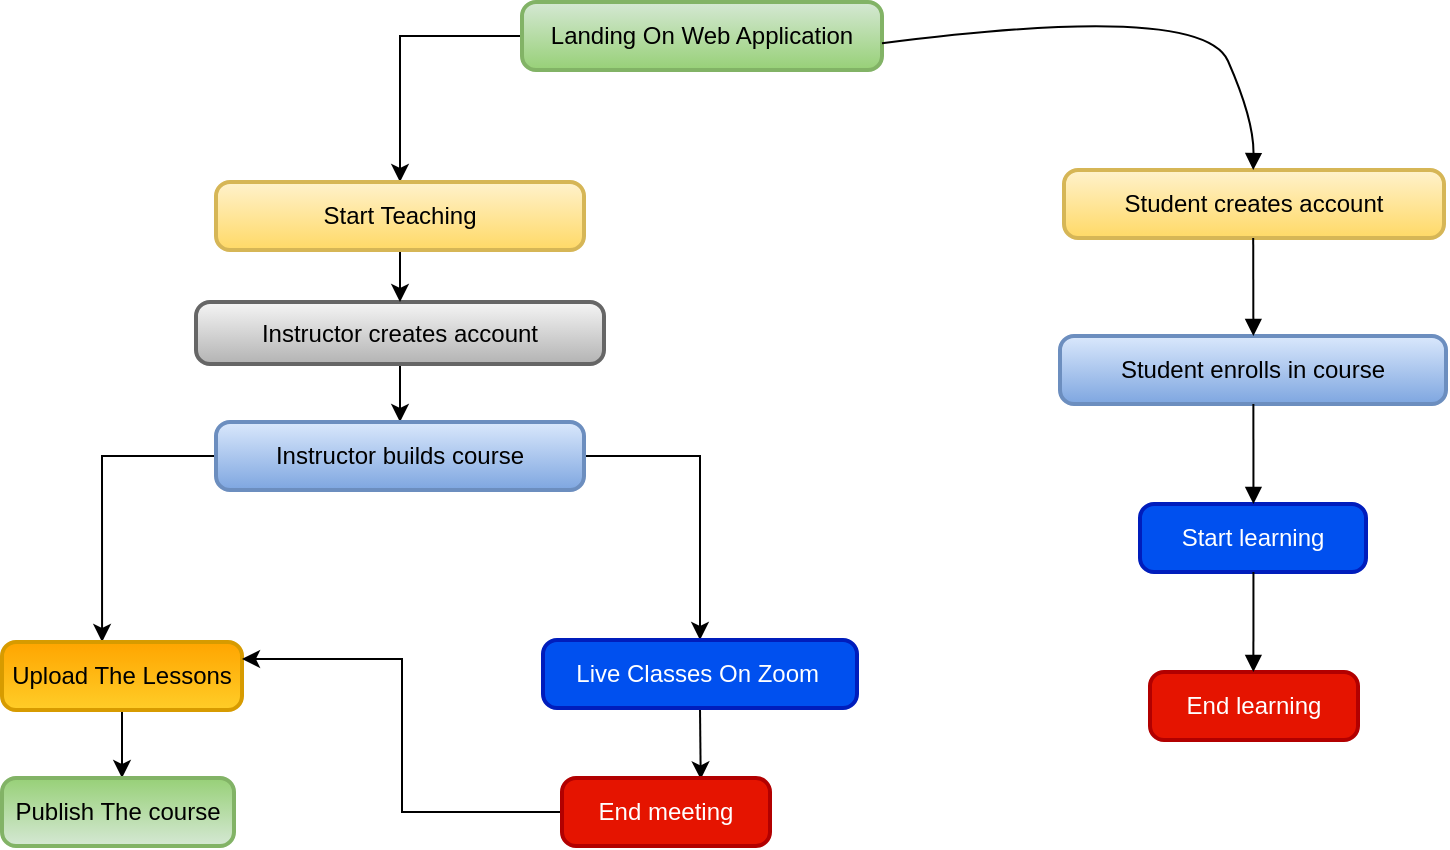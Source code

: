 <mxfile version="21.1.1" type="github">
  <diagram name="Page-1" id="Ba9efXdCyENm1gn2X2oc">
    <mxGraphModel dx="794" dy="1530" grid="1" gridSize="10" guides="1" tooltips="1" connect="1" arrows="1" fold="1" page="1" pageScale="1" pageWidth="850" pageHeight="1100" background="none" math="0" shadow="0">
      <root>
        <mxCell id="0" />
        <mxCell id="1" parent="0" />
        <mxCell id="UFlICYP3oJl1Q4FQACFf-45" style="edgeStyle=orthogonalEdgeStyle;rounded=0;orthogonalLoop=1;jettySize=auto;html=1;exitX=0;exitY=0.5;exitDx=0;exitDy=0;" edge="1" parent="1" source="2" target="UFlICYP3oJl1Q4FQACFf-25">
          <mxGeometry relative="1" as="geometry" />
        </mxCell>
        <mxCell id="2" value="Landing On Web Application" style="rounded=1;absoluteArcSize=1;arcSize=14;whiteSpace=wrap;strokeWidth=2;fillColor=#d5e8d4;strokeColor=#82b366;gradientColor=#97d077;" parent="1" vertex="1">
          <mxGeometry x="280" width="180" height="34" as="geometry" />
        </mxCell>
        <mxCell id="UFlICYP3oJl1Q4FQACFf-44" style="edgeStyle=orthogonalEdgeStyle;rounded=0;orthogonalLoop=1;jettySize=auto;html=1;exitX=0.5;exitY=1;exitDx=0;exitDy=0;entryX=0.5;entryY=0;entryDx=0;entryDy=0;" edge="1" parent="1" source="3" target="4">
          <mxGeometry relative="1" as="geometry" />
        </mxCell>
        <mxCell id="3" value="Instructor creates account" style="rounded=1;absoluteArcSize=1;arcSize=14;whiteSpace=wrap;strokeWidth=2;fillColor=#f5f5f5;strokeColor=#666666;gradientColor=#b3b3b3;" parent="1" vertex="1">
          <mxGeometry x="117" y="150" width="204" height="31" as="geometry" />
        </mxCell>
        <mxCell id="UFlICYP3oJl1Q4FQACFf-41" style="edgeStyle=orthogonalEdgeStyle;rounded=0;orthogonalLoop=1;jettySize=auto;html=1;exitX=0;exitY=0.5;exitDx=0;exitDy=0;entryX=0.417;entryY=0;entryDx=0;entryDy=0;entryPerimeter=0;" edge="1" parent="1" source="4" target="7">
          <mxGeometry relative="1" as="geometry" />
        </mxCell>
        <mxCell id="UFlICYP3oJl1Q4FQACFf-42" style="edgeStyle=orthogonalEdgeStyle;rounded=0;orthogonalLoop=1;jettySize=auto;html=1;exitX=1;exitY=0.5;exitDx=0;exitDy=0;entryX=0.5;entryY=0;entryDx=0;entryDy=0;" edge="1" parent="1" source="4" target="6">
          <mxGeometry relative="1" as="geometry" />
        </mxCell>
        <mxCell id="4" value="Instructor builds course" style="rounded=1;absoluteArcSize=1;arcSize=14;whiteSpace=wrap;strokeWidth=2;gradientColor=#7ea6e0;fillColor=#dae8fc;strokeColor=#6c8ebf;" parent="1" vertex="1">
          <mxGeometry x="127" y="210" width="184" height="34" as="geometry" />
        </mxCell>
        <mxCell id="UFlICYP3oJl1Q4FQACFf-37" style="edgeStyle=orthogonalEdgeStyle;rounded=0;orthogonalLoop=1;jettySize=auto;html=1;exitX=0.5;exitY=1;exitDx=0;exitDy=0;entryX=0.667;entryY=0.02;entryDx=0;entryDy=0;entryPerimeter=0;" edge="1" parent="1" source="6" target="UFlICYP3oJl1Q4FQACFf-23">
          <mxGeometry relative="1" as="geometry" />
        </mxCell>
        <mxCell id="6" value="Live Classes On Zoom " style="rounded=1;absoluteArcSize=1;arcSize=14;whiteSpace=wrap;strokeWidth=2;fillColor=#0050ef;strokeColor=#001DBC;fontColor=#ffffff;" parent="1" vertex="1">
          <mxGeometry x="290.5" y="319" width="157" height="34" as="geometry" />
        </mxCell>
        <mxCell id="UFlICYP3oJl1Q4FQACFf-29" style="edgeStyle=orthogonalEdgeStyle;rounded=0;orthogonalLoop=1;jettySize=auto;html=1;" edge="1" parent="1">
          <mxGeometry relative="1" as="geometry">
            <mxPoint x="90" y="270" as="targetPoint" />
            <mxPoint x="90" y="270" as="sourcePoint" />
          </mxGeometry>
        </mxCell>
        <mxCell id="UFlICYP3oJl1Q4FQACFf-35" value="" style="edgeStyle=orthogonalEdgeStyle;rounded=0;orthogonalLoop=1;jettySize=auto;html=1;" edge="1" parent="1" source="7" target="UFlICYP3oJl1Q4FQACFf-34">
          <mxGeometry relative="1" as="geometry">
            <Array as="points">
              <mxPoint x="78" y="340" />
              <mxPoint x="78" y="340" />
            </Array>
          </mxGeometry>
        </mxCell>
        <mxCell id="7" value="Upload The Lessons" style="rounded=1;absoluteArcSize=1;arcSize=14;whiteSpace=wrap;strokeWidth=2;fillColor=#ffcd28;strokeColor=#d79b00;gradientDirection=north;gradientColor=#ffa500;" parent="1" vertex="1">
          <mxGeometry x="20" y="320" width="120" height="34" as="geometry" />
        </mxCell>
        <mxCell id="9" value="Student creates account" style="rounded=1;absoluteArcSize=1;arcSize=14;whiteSpace=wrap;strokeWidth=2;fillColor=#fff2cc;strokeColor=#d6b656;gradientColor=#ffd966;" parent="1" vertex="1">
          <mxGeometry x="551" y="84" width="190" height="34" as="geometry" />
        </mxCell>
        <mxCell id="10" value="Student enrolls in course" style="rounded=1;absoluteArcSize=1;arcSize=14;whiteSpace=wrap;strokeWidth=2;fillColor=#dae8fc;gradientColor=#7ea6e0;strokeColor=#6c8ebf;" parent="1" vertex="1">
          <mxGeometry x="549" y="167" width="193" height="34" as="geometry" />
        </mxCell>
        <mxCell id="11" value="Start learning" style="rounded=1;absoluteArcSize=1;arcSize=14;whiteSpace=wrap;strokeWidth=2;fillColor=#0050ef;strokeColor=#001DBC;fontColor=#ffffff;" parent="1" vertex="1">
          <mxGeometry x="589" y="251" width="113" height="34" as="geometry" />
        </mxCell>
        <mxCell id="12" value="End learning" style="rounded=1;absoluteArcSize=1;arcSize=14;whiteSpace=wrap;strokeWidth=2;fillColor=#e51400;fontColor=#ffffff;strokeColor=#B20000;" parent="1" vertex="1">
          <mxGeometry x="594" y="335" width="104" height="34" as="geometry" />
        </mxCell>
        <mxCell id="20" value="" style="curved=1;startArrow=none;endArrow=block;exitX=0.996;exitY=0.606;entryX=0.498;entryY=-0.01;" parent="1" source="2" target="9" edge="1">
          <mxGeometry relative="1" as="geometry">
            <Array as="points">
              <mxPoint x="620" />
              <mxPoint x="646" y="59" />
            </Array>
          </mxGeometry>
        </mxCell>
        <mxCell id="21" value="" style="curved=1;startArrow=none;endArrow=block;exitX=0.498;exitY=0.98;entryX=0.501;entryY=0.01;" parent="1" source="9" target="10" edge="1">
          <mxGeometry relative="1" as="geometry">
            <Array as="points" />
          </mxGeometry>
        </mxCell>
        <mxCell id="22" value="" style="curved=1;startArrow=none;endArrow=block;exitX=0.501;exitY=1.0;entryX=0.502;entryY=1.122e-7;" parent="1" source="10" target="11" edge="1">
          <mxGeometry relative="1" as="geometry">
            <Array as="points" />
          </mxGeometry>
        </mxCell>
        <mxCell id="23" value="" style="curved=1;startArrow=none;endArrow=block;exitX=0.502;exitY=0.99;entryX=0.497;entryY=-0.01;" parent="1" source="11" target="12" edge="1">
          <mxGeometry relative="1" as="geometry">
            <Array as="points" />
          </mxGeometry>
        </mxCell>
        <mxCell id="UFlICYP3oJl1Q4FQACFf-39" style="edgeStyle=orthogonalEdgeStyle;rounded=0;orthogonalLoop=1;jettySize=auto;html=1;exitX=0;exitY=0.5;exitDx=0;exitDy=0;entryX=1;entryY=0.25;entryDx=0;entryDy=0;" edge="1" parent="1" source="UFlICYP3oJl1Q4FQACFf-23" target="7">
          <mxGeometry relative="1" as="geometry" />
        </mxCell>
        <mxCell id="UFlICYP3oJl1Q4FQACFf-23" value="End meeting" style="rounded=1;absoluteArcSize=1;arcSize=14;whiteSpace=wrap;strokeWidth=2;fillColor=#e51400;fontColor=#ffffff;strokeColor=#B20000;" vertex="1" parent="1">
          <mxGeometry x="300" y="388" width="104" height="34" as="geometry" />
        </mxCell>
        <mxCell id="UFlICYP3oJl1Q4FQACFf-43" style="edgeStyle=orthogonalEdgeStyle;rounded=0;orthogonalLoop=1;jettySize=auto;html=1;exitX=0.5;exitY=1;exitDx=0;exitDy=0;entryX=0.5;entryY=0;entryDx=0;entryDy=0;" edge="1" parent="1" source="UFlICYP3oJl1Q4FQACFf-25" target="3">
          <mxGeometry relative="1" as="geometry" />
        </mxCell>
        <mxCell id="UFlICYP3oJl1Q4FQACFf-25" value="Start Teaching" style="rounded=1;absoluteArcSize=1;arcSize=14;whiteSpace=wrap;strokeWidth=2;fillColor=#fff2cc;strokeColor=#d6b656;gradientColor=#ffd966;" vertex="1" parent="1">
          <mxGeometry x="127" y="90" width="184" height="34" as="geometry" />
        </mxCell>
        <mxCell id="UFlICYP3oJl1Q4FQACFf-34" value="Publish The course" style="rounded=1;absoluteArcSize=1;arcSize=14;whiteSpace=wrap;strokeWidth=2;fillColor=#d5e8d4;strokeColor=#82b366;gradientDirection=north;gradientColor=#97d077;" vertex="1" parent="1">
          <mxGeometry x="20" y="388" width="116" height="34" as="geometry" />
        </mxCell>
      </root>
    </mxGraphModel>
  </diagram>
</mxfile>
